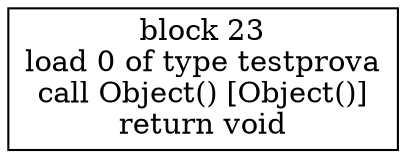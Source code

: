 digraph "testprova()" {
size = "11,7.5";
codeblock_23 [ shape = box, label = "block 23\nload 0 of type testprova\ncall Object() [Object()]\nreturn void"];
}